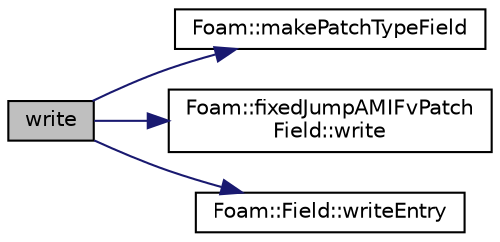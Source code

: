 digraph "write"
{
  bgcolor="transparent";
  edge [fontname="Helvetica",fontsize="10",labelfontname="Helvetica",labelfontsize="10"];
  node [fontname="Helvetica",fontsize="10",shape=record];
  rankdir="LR";
  Node675 [label="write",height=0.2,width=0.4,color="black", fillcolor="grey75", style="filled", fontcolor="black"];
  Node675 -> Node676 [color="midnightblue",fontsize="10",style="solid",fontname="Helvetica"];
  Node676 [label="Foam::makePatchTypeField",height=0.2,width=0.4,color="black",URL="$a21851.html#a44a8c9a8ab08f6bf1f84bf3dab3f82a2"];
  Node675 -> Node677 [color="midnightblue",fontsize="10",style="solid",fontname="Helvetica"];
  Node677 [label="Foam::fixedJumpAMIFvPatch\lField::write",height=0.2,width=0.4,color="black",URL="$a22905.html#a293fdfec8bdfbd5c3913ab4c9f3454ff",tooltip="Write. "];
  Node675 -> Node678 [color="midnightblue",fontsize="10",style="solid",fontname="Helvetica"];
  Node678 [label="Foam::Field::writeEntry",height=0.2,width=0.4,color="black",URL="$a27573.html#a7c03447f7f0471351fe57a41b62c8686",tooltip="Write the field as a dictionary entry. "];
}
